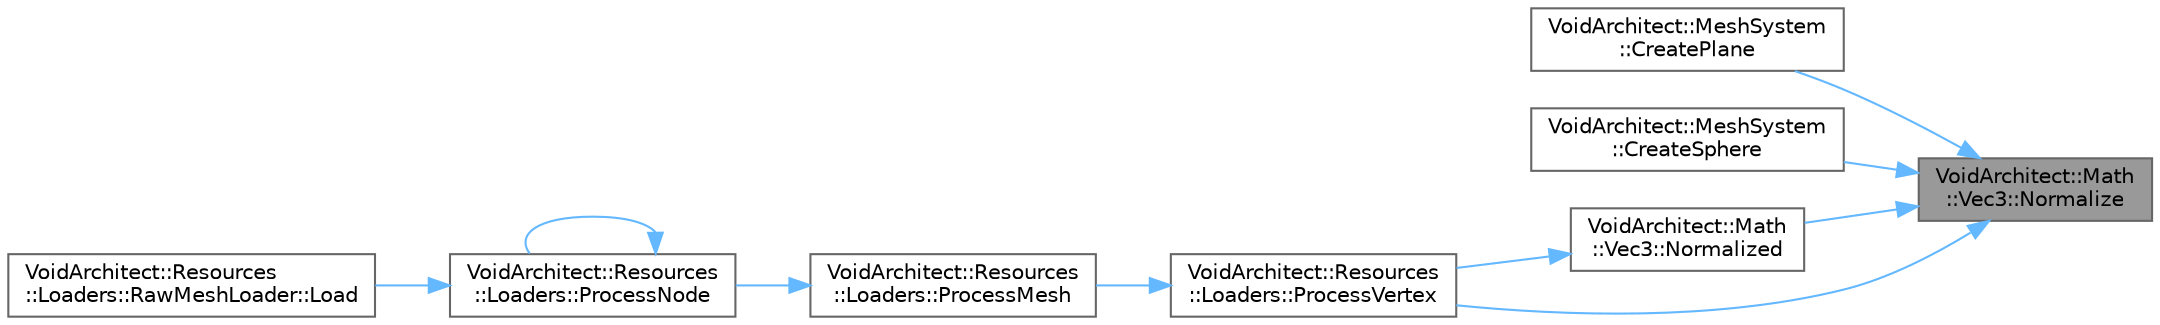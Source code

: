 digraph "VoidArchitect::Math::Vec3::Normalize"
{
 // LATEX_PDF_SIZE
  bgcolor="transparent";
  edge [fontname=Helvetica,fontsize=10,labelfontname=Helvetica,labelfontsize=10];
  node [fontname=Helvetica,fontsize=10,shape=box,height=0.2,width=0.4];
  rankdir="RL";
  Node1 [id="Node000001",label="VoidArchitect::Math\l::Vec3::Normalize",height=0.2,width=0.4,color="gray40", fillcolor="grey60", style="filled", fontcolor="black",tooltip=" "];
  Node1 -> Node2 [id="edge10_Node000001_Node000002",dir="back",color="steelblue1",style="solid",tooltip=" "];
  Node2 [id="Node000002",label="VoidArchitect::MeshSystem\l::CreatePlane",height=0.2,width=0.4,color="grey40", fillcolor="white", style="filled",URL="$class_void_architect_1_1_mesh_system.html#a8710b6c5d7faf59b4a07865c431b76c6",tooltip=" "];
  Node1 -> Node3 [id="edge11_Node000001_Node000003",dir="back",color="steelblue1",style="solid",tooltip=" "];
  Node3 [id="Node000003",label="VoidArchitect::MeshSystem\l::CreateSphere",height=0.2,width=0.4,color="grey40", fillcolor="white", style="filled",URL="$class_void_architect_1_1_mesh_system.html#a442b1697b6f0440b74584ddc1be39a90",tooltip=" "];
  Node1 -> Node4 [id="edge12_Node000001_Node000004",dir="back",color="steelblue1",style="solid",tooltip=" "];
  Node4 [id="Node000004",label="VoidArchitect::Math\l::Vec3::Normalized",height=0.2,width=0.4,color="grey40", fillcolor="white", style="filled",URL="$class_void_architect_1_1_math_1_1_vec3.html#a67ee081107a4e08a5b16280def5dc04f",tooltip=" "];
  Node4 -> Node5 [id="edge13_Node000004_Node000005",dir="back",color="steelblue1",style="solid",tooltip=" "];
  Node5 [id="Node000005",label="VoidArchitect::Resources\l::Loaders::ProcessVertex",height=0.2,width=0.4,color="grey40", fillcolor="white", style="filled",URL="$namespace_void_architect_1_1_resources_1_1_loaders.html#a55750dc74bd08ad2e711a3f948ed14ff",tooltip=" "];
  Node5 -> Node6 [id="edge14_Node000005_Node000006",dir="back",color="steelblue1",style="solid",tooltip=" "];
  Node6 [id="Node000006",label="VoidArchitect::Resources\l::Loaders::ProcessMesh",height=0.2,width=0.4,color="grey40", fillcolor="white", style="filled",URL="$namespace_void_architect_1_1_resources_1_1_loaders.html#a40f63f7e6ee85e1f3d2445f90f5fe744",tooltip=" "];
  Node6 -> Node7 [id="edge15_Node000006_Node000007",dir="back",color="steelblue1",style="solid",tooltip=" "];
  Node7 [id="Node000007",label="VoidArchitect::Resources\l::Loaders::ProcessNode",height=0.2,width=0.4,color="grey40", fillcolor="white", style="filled",URL="$namespace_void_architect_1_1_resources_1_1_loaders.html#a48d53ec19569c0f54c9a689e70bb9ff4",tooltip=" "];
  Node7 -> Node8 [id="edge16_Node000007_Node000008",dir="back",color="steelblue1",style="solid",tooltip=" "];
  Node8 [id="Node000008",label="VoidArchitect::Resources\l::Loaders::RawMeshLoader::Load",height=0.2,width=0.4,color="grey40", fillcolor="white", style="filled",URL="$class_void_architect_1_1_resources_1_1_loaders_1_1_raw_mesh_loader.html#a463a8097a3727b52b9082cac194c2fbc",tooltip=" "];
  Node7 -> Node7 [id="edge17_Node000007_Node000007",dir="back",color="steelblue1",style="solid",tooltip=" "];
  Node1 -> Node5 [id="edge18_Node000001_Node000005",dir="back",color="steelblue1",style="solid",tooltip=" "];
}
